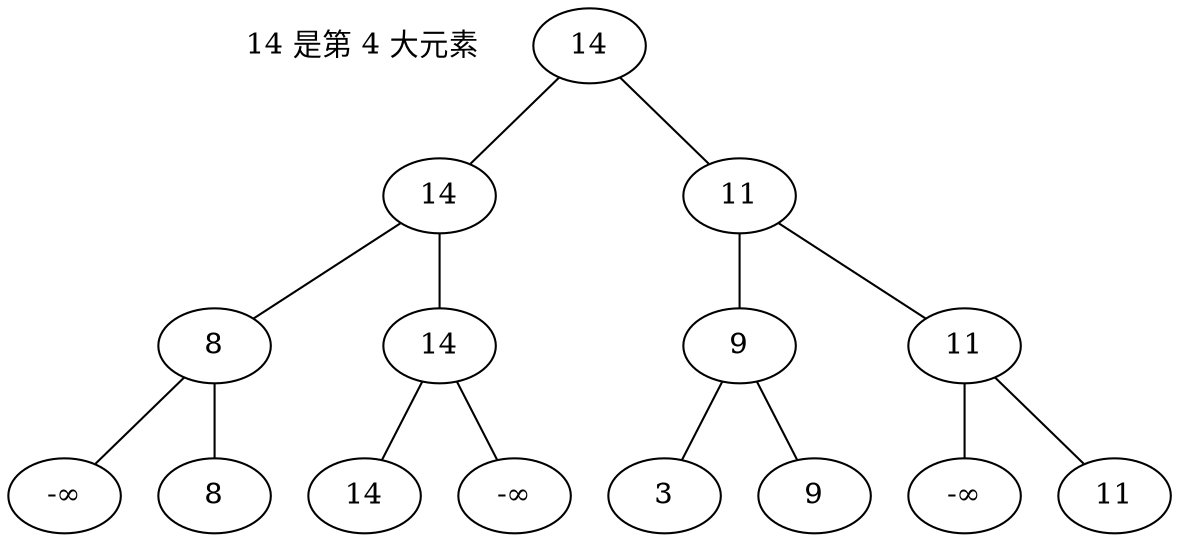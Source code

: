 graph action {
    // node [shape = circle];
	epoll [shape = plaintext, label = "14 是第 4 大元素"]
    node_11[label = "14"]
    node_21[label = "14"]
    node_22[label = "11"]
    node_31[label = "8"]
    node_32[label = "14"]
    node_33[label = "9"]
    node_34[label = "11"]
    node_41[label = "-∞"]
    node_42[label = "8"]
    node_43[label = "14"]
    node_44[label = "-∞"]
    node_45[label = "3"]
    node_46[label = "9"]
    node_47[label = "-∞"]
    node_48[label = "11"]

    node_11 -- node_21
    node_11 -- node_22

    node_21 -- node_31
    node_21 -- node_32
    node_22 -- node_33
    node_22 -- node_34

    node_31 -- node_41
    node_31 -- node_42
    node_32 -- node_43
    node_32 -- node_44
    node_33 -- node_45
    node_33 -- node_46
    node_34 -- node_47
    node_34 -- node_48
}